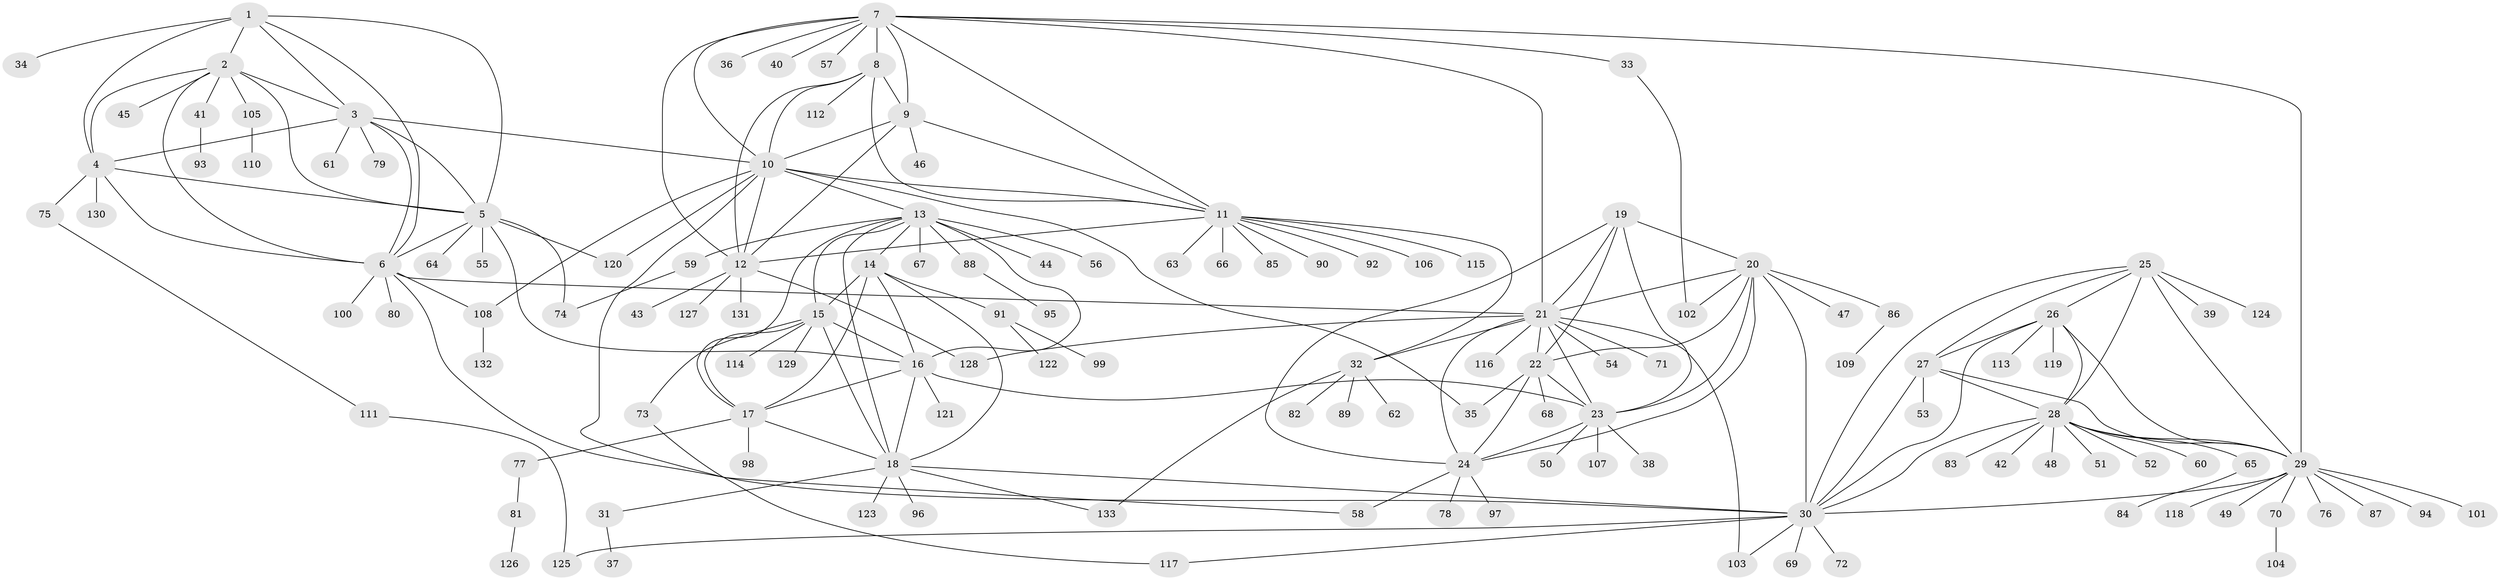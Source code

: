 // coarse degree distribution, {5: 0.01904761904761905, 8: 0.02857142857142857, 7: 0.0380952380952381, 9: 0.02857142857142857, 19: 0.009523809523809525, 13: 0.009523809523809525, 10: 0.02857142857142857, 6: 0.047619047619047616, 4: 0.009523809523809525, 18: 0.009523809523809525, 1: 0.6476190476190476, 2: 0.11428571428571428, 3: 0.009523809523809525}
// Generated by graph-tools (version 1.1) at 2025/52/02/27/25 19:52:15]
// undirected, 133 vertices, 200 edges
graph export_dot {
graph [start="1"]
  node [color=gray90,style=filled];
  1;
  2;
  3;
  4;
  5;
  6;
  7;
  8;
  9;
  10;
  11;
  12;
  13;
  14;
  15;
  16;
  17;
  18;
  19;
  20;
  21;
  22;
  23;
  24;
  25;
  26;
  27;
  28;
  29;
  30;
  31;
  32;
  33;
  34;
  35;
  36;
  37;
  38;
  39;
  40;
  41;
  42;
  43;
  44;
  45;
  46;
  47;
  48;
  49;
  50;
  51;
  52;
  53;
  54;
  55;
  56;
  57;
  58;
  59;
  60;
  61;
  62;
  63;
  64;
  65;
  66;
  67;
  68;
  69;
  70;
  71;
  72;
  73;
  74;
  75;
  76;
  77;
  78;
  79;
  80;
  81;
  82;
  83;
  84;
  85;
  86;
  87;
  88;
  89;
  90;
  91;
  92;
  93;
  94;
  95;
  96;
  97;
  98;
  99;
  100;
  101;
  102;
  103;
  104;
  105;
  106;
  107;
  108;
  109;
  110;
  111;
  112;
  113;
  114;
  115;
  116;
  117;
  118;
  119;
  120;
  121;
  122;
  123;
  124;
  125;
  126;
  127;
  128;
  129;
  130;
  131;
  132;
  133;
  1 -- 2;
  1 -- 3;
  1 -- 4;
  1 -- 5;
  1 -- 6;
  1 -- 34;
  2 -- 3;
  2 -- 4;
  2 -- 5;
  2 -- 6;
  2 -- 41;
  2 -- 45;
  2 -- 105;
  3 -- 4;
  3 -- 5;
  3 -- 6;
  3 -- 10;
  3 -- 61;
  3 -- 79;
  4 -- 5;
  4 -- 6;
  4 -- 75;
  4 -- 130;
  5 -- 6;
  5 -- 16;
  5 -- 55;
  5 -- 64;
  5 -- 74;
  5 -- 120;
  6 -- 21;
  6 -- 30;
  6 -- 80;
  6 -- 100;
  6 -- 108;
  7 -- 8;
  7 -- 9;
  7 -- 10;
  7 -- 11;
  7 -- 12;
  7 -- 21;
  7 -- 29;
  7 -- 33;
  7 -- 36;
  7 -- 40;
  7 -- 57;
  8 -- 9;
  8 -- 10;
  8 -- 11;
  8 -- 12;
  8 -- 112;
  9 -- 10;
  9 -- 11;
  9 -- 12;
  9 -- 46;
  10 -- 11;
  10 -- 12;
  10 -- 13;
  10 -- 35;
  10 -- 58;
  10 -- 108;
  10 -- 120;
  11 -- 12;
  11 -- 32;
  11 -- 63;
  11 -- 66;
  11 -- 85;
  11 -- 90;
  11 -- 92;
  11 -- 106;
  11 -- 115;
  12 -- 43;
  12 -- 127;
  12 -- 128;
  12 -- 131;
  13 -- 14;
  13 -- 15;
  13 -- 16;
  13 -- 17;
  13 -- 18;
  13 -- 44;
  13 -- 56;
  13 -- 59;
  13 -- 67;
  13 -- 88;
  14 -- 15;
  14 -- 16;
  14 -- 17;
  14 -- 18;
  14 -- 91;
  15 -- 16;
  15 -- 17;
  15 -- 18;
  15 -- 73;
  15 -- 114;
  15 -- 129;
  16 -- 17;
  16 -- 18;
  16 -- 23;
  16 -- 121;
  17 -- 18;
  17 -- 77;
  17 -- 98;
  18 -- 30;
  18 -- 31;
  18 -- 96;
  18 -- 123;
  18 -- 133;
  19 -- 20;
  19 -- 21;
  19 -- 22;
  19 -- 23;
  19 -- 24;
  20 -- 21;
  20 -- 22;
  20 -- 23;
  20 -- 24;
  20 -- 30;
  20 -- 47;
  20 -- 86;
  20 -- 102;
  21 -- 22;
  21 -- 23;
  21 -- 24;
  21 -- 32;
  21 -- 54;
  21 -- 71;
  21 -- 103;
  21 -- 116;
  21 -- 128;
  22 -- 23;
  22 -- 24;
  22 -- 35;
  22 -- 68;
  23 -- 24;
  23 -- 38;
  23 -- 50;
  23 -- 107;
  24 -- 58;
  24 -- 78;
  24 -- 97;
  25 -- 26;
  25 -- 27;
  25 -- 28;
  25 -- 29;
  25 -- 30;
  25 -- 39;
  25 -- 124;
  26 -- 27;
  26 -- 28;
  26 -- 29;
  26 -- 30;
  26 -- 113;
  26 -- 119;
  27 -- 28;
  27 -- 29;
  27 -- 30;
  27 -- 53;
  28 -- 29;
  28 -- 30;
  28 -- 42;
  28 -- 48;
  28 -- 51;
  28 -- 52;
  28 -- 60;
  28 -- 65;
  28 -- 83;
  29 -- 30;
  29 -- 49;
  29 -- 70;
  29 -- 76;
  29 -- 87;
  29 -- 94;
  29 -- 101;
  29 -- 118;
  30 -- 69;
  30 -- 72;
  30 -- 103;
  30 -- 117;
  30 -- 125;
  31 -- 37;
  32 -- 62;
  32 -- 82;
  32 -- 89;
  32 -- 133;
  33 -- 102;
  41 -- 93;
  59 -- 74;
  65 -- 84;
  70 -- 104;
  73 -- 117;
  75 -- 111;
  77 -- 81;
  81 -- 126;
  86 -- 109;
  88 -- 95;
  91 -- 99;
  91 -- 122;
  105 -- 110;
  108 -- 132;
  111 -- 125;
}
